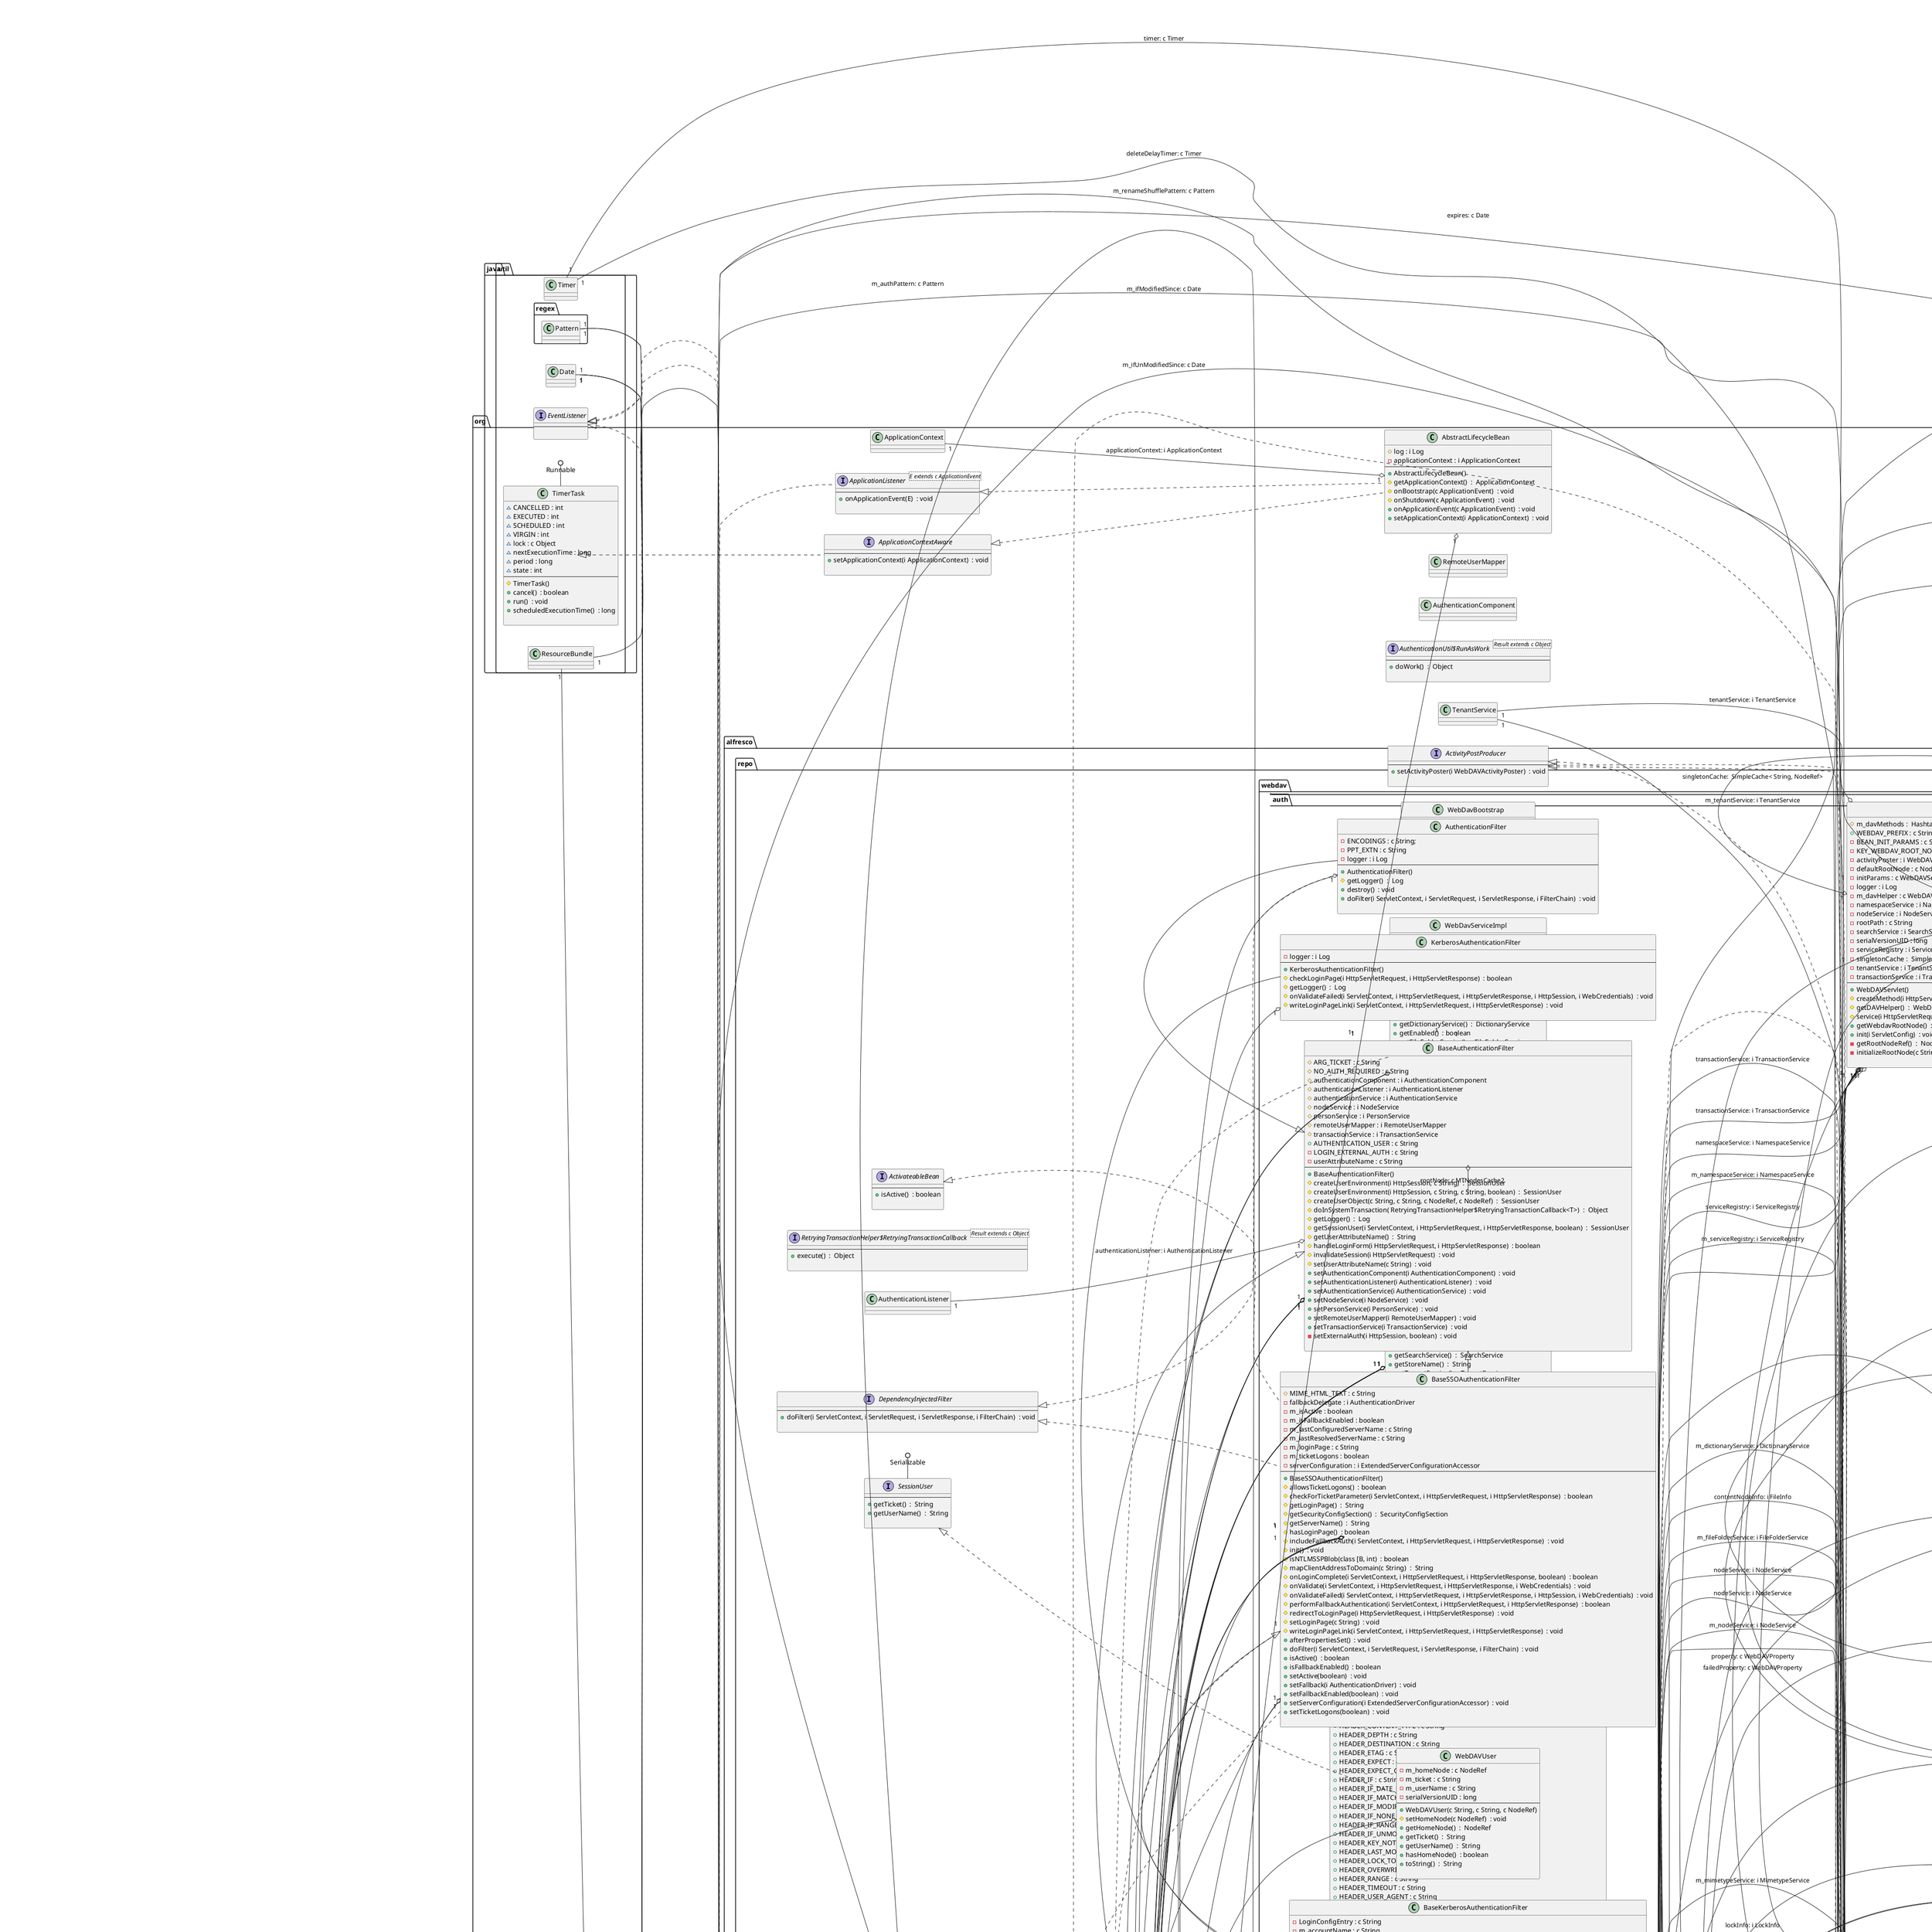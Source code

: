 @startuml

' Generated using https://github.com/juanmf/Java2PlantUML

left to right direction
' Participants 

interface org.alfresco.repo.webdav.LockInfo {
--
+  addSharedLockToken(c String)  : void
+  getDepth()  :  String
+  getExclusiveLockToken()  :  String
+  getExpires()  :  Date
+  getOwner()  :  String
+  getRemainingTimeoutSeconds()  : long
+  getScope()  :  String
+  getSharedLockTokens()  :  Set
+  isExclusive()  : boolean
+  isExpired()  : boolean
+  isLocked()  : boolean
+  isShared()  : boolean
+  setDepth(c String)  : void
+  setExclusiveLockToken(c String)  : void
+  setExpires(c Date)  : void
+  setOwner(c String)  : void
+  setScope(c String)  : void
+  setSharedLockTokens( Set< String>)  : void
+  setTimeoutMinutes(int)  : void
+  setTimeoutSeconds(int)  : void
+  toJSON()  :  String

}
class org.alfresco.repo.webdav.auth.HTTPRequestAuthenticationFilter {
-  httpServletRequestAuthHeaderName : c String
-  logger : i Log
-  m_authComponent : i AuthenticationComponent
-  m_authPattern : c Pattern
-  m_authPatternString : c String
-  m_context : i ServletContext
--
+   HTTPRequestAuthenticationFilter() 
#  getLogger()  :  Log
+  destroy()  : void
+  doFilter(i ServletRequest, i ServletResponse, i FilterChain)  : void
+  init(i FilterConfig)  : void
-  reject(i HttpServletRequest, i HttpServletResponse)  : void

}
class org.alfresco.repo.webdav.MkcolMethod {
-  activityPoster : i WebDAVActivityPoster
--
+   MkcolMethod() 
#  executeImpl()  : void
#  parseRequestBody()  : void
#  parseRequestHeaders()  : void
+  setActivityPoster(i WebDAVActivityPoster)  : void
-  postActivity(i FileInfo)  : void

}
class javax.servlet.http.HttpServletRequestWrapper {
--
+   HttpServletRequestWrapper(i HttpServletRequest) 
+  authenticate(i HttpServletResponse)  : boolean
+  getAuthType()  :  String
+  getContextPath()  :  String
+  getCookies()  :  Cookie;
+  getDateHeader(c String)  : long
+  getHeader(c String)  :  String
+  getHeaderNames()  :  Enumeration
+  getHeaders(c String)  :  Enumeration
+  getIntHeader(c String)  : int
+  getMethod()  :  String
+  getPart(c String)  :  Part
+  getParts()  :  Collection
+  getPathInfo()  :  String
+  getPathTranslated()  :  String
+  getQueryString()  :  String
+  getRemoteUser()  :  String
+  getRequestURI()  :  String
+  getRequestURL()  :  StringBuffer
+  getRequestedSessionId()  :  String
+  getServletPath()  :  String
+  getSession()  :  HttpSession
+  getSession(boolean)  :  HttpSession
+  getUserPrincipal()  :  Principal
+  isRequestedSessionIdFromCookie()  : boolean
+  isRequestedSessionIdFromURL()  : boolean
+  isRequestedSessionIdFromUrl()  : boolean
+  isRequestedSessionIdValid()  : boolean
+  isUserInRole(c String)  : boolean
+  login(c String, c String)  : void
+  logout()  : void
-  _getHttpServletRequest()  :  HttpServletRequest

}
class org.alfresco.repo.webdav.auth.WebDAVUser {
-  m_homeNode : c NodeRef
-  m_ticket : c String
-  m_userName : c String
-  serialVersionUID : long
--
+   WebDAVUser(c String, c String, c NodeRef) 
#  setHomeNode(c NodeRef)  : void
+  getHomeNode()  :  NodeRef
+  getTicket()  :  String
+  getUserName()  :  String
+  hasHomeNode()  : boolean
+  toString()  :  String

}
class org.alfresco.repo.webdav.PropFindMethod {
#  FIND_PROPS : int
#  GET_ALL_PROPS : int
#  GET_NAMED_PROPS : int
#  m_mode : int
#  m_namespaces :  HashMap< String, String>
#  m_properties :  ArrayList< WebDAVProperty>
--
+   PropFindMethod() 
#  createProperty(i Node)  :  WebDAVProperty
#  executeImpl()  : void
#  generateAllPropertiesResponse(c XMLWriter, i FileInfo, boolean)  : void
#  generateFindPropertiesResponse(c XMLWriter, i FileInfo, boolean)  : void
#  generateLockDiscoveryResponse(c XMLWriter, i FileInfo, boolean)  : void
#  generateResponseForNode(c XMLWriter, i FileInfo, c String)  : void
#  getXMLOutputFormat()  :  OutputFormat
#  isReadOnly()  : boolean
#  loadDeadProperties(c NodeRef)  :  Map
#  parseRequestBody()  : void
#  parseRequestHeaders()  : void
#  persistDeadProperties(c NodeRef,  Map< QName, String>)  : void
#  writeLockTypes(c XMLWriter)  : void
+  getMode()  : int
-  generateNamedPropertiesResponse(c XMLWriter, i FileInfo, boolean)  : void
-  getNamespaceName(c String)  :  String
-  writeLock(c XMLWriter, c String)  : void

}
interface org.alfresco.repo.webdav.auth.SharepointConstants {
+  USER_SESSION_ATTRIBUTE : c String
--

}
interface javax.servlet.http.HttpSessionListener {
--
+  sessionCreated(c HttpSessionEvent)  : void
+  sessionDestroyed(c HttpSessionEvent)  : void

}
class org.alfresco.repo.webdav.WebDAVServerException {
-  m_cause : c Throwable
-  m_httpStatusCode : int
-  serialVersionUID : long
--
+   WebDAVServerException(int) 
+   WebDAVServerException(int, c Throwable) 
+  getCause()  :  Throwable
+  getHttpStatusCode()  : int
+  toString()  :  String

}
class org.alfresco.repo.webdav.auth.KerberosAuthenticationFilter {
-  logger : i Log
--
+   KerberosAuthenticationFilter() 
#  checkLoginPage(i HttpServletRequest, i HttpServletResponse)  : boolean
#  getLogger()  :  Log
#  onValidateFailed(i ServletContext, i HttpServletRequest, i HttpServletResponse, i HttpSession, i WebCredentials)  : void
#  writeLoginPageLink(i ServletContext, i HttpServletRequest, i HttpServletResponse)  : void

}
class org.alfresco.repo.webdav.auth.AuthenticationFilter {
-  ENCODINGS : c String;
-  PPT_EXTN : c String
-  logger : i Log
--
+   AuthenticationFilter() 
#  getLogger()  :  Log
+  destroy()  : void
+  doFilter(i ServletContext, i ServletRequest, i ServletResponse, i FilterChain)  : void

}
class javax.servlet.ServletInputStream {
--
#   ServletInputStream() 
+  readLine(class [B, int, int)  : int

}
class org.alfresco.repo.webdav.DeleteMethod {
-  activityPoster : i WebDAVActivityPoster
-  deleteDelayTimer : c Timer
--
+   DeleteMethod() 
#  executeImpl()  : void
#  parseRequestBody()  : void
#  parseRequestHeaders()  : void
#  postActivity(i FileInfo, i FileInfo, c String)  : void
+  setActivityPoster(i WebDAVActivityPoster)  : void

}
interface org.springframework.context.ApplicationListener <E extends c ApplicationEvent> {
--
+  onApplicationEvent(E)  : void

}
interface javax.security.auth.callback.CallbackHandler {
--
+  handle(c Callback;)  : void

}
class org.alfresco.repo.webdav.auth.HTTPRequestAuthenticationFilterTestFilter {
-  httpServletRequestAuthHeaderName : c String
-  userName : c String
--
+   HTTPRequestAuthenticationFilterTestFilter() 
+  destroy()  : void
+  doFilter(i ServletRequest, i ServletResponse, i FilterChain)  : void
+  init(i FilterConfig)  : void
-  getProxy(i HttpServletRequest)  :  HttpServletRequest

}
class org.alfresco.repo.webdav.PostMethod {
--
+   PostMethod() 

}
interface org.springframework.beans.factory.Aware {
--

}
interface javax.servlet.ServletRequest {
--
+  getAsyncContext()  :  AsyncContext
+  getAttribute(c String)  :  Object
+  getAttributeNames()  :  Enumeration
+  getCharacterEncoding()  :  String
+  getContentLength()  : int
+  getContentType()  :  String
+  getDispatcherType()  :  DispatcherType
+  getInputStream()  :  ServletInputStream
+  getLocalAddr()  :  String
+  getLocalName()  :  String
+  getLocalPort()  : int
+  getLocale()  :  Locale
+  getLocales()  :  Enumeration
+  getParameter(c String)  :  String
+  getParameterMap()  :  Map
+  getParameterNames()  :  Enumeration
+  getParameterValues(c String)  :  String;
+  getProtocol()  :  String
+  getReader()  :  BufferedReader
+  getRealPath(c String)  :  String
+  getRemoteAddr()  :  String
+  getRemoteHost()  :  String
+  getRemotePort()  : int
+  getRequestDispatcher(c String)  :  RequestDispatcher
+  getScheme()  :  String
+  getServerName()  :  String
+  getServerPort()  : int
+  getServletContext()  :  ServletContext
+  isAsyncStarted()  : boolean
+  isAsyncSupported()  : boolean
+  isSecure()  : boolean
+  removeAttribute(c String)  : void
+  setAttribute(c String, c Object)  : void
+  setCharacterEncoding(c String)  : void
+  startAsync()  :  AsyncContext
+  startAsync(i ServletRequest, i ServletResponse)  :  AsyncContext

}
class org.springframework.extensions.surf.util.AbstractLifecycleBean {
#  log : i Log
-  applicationContext : i ApplicationContext
--
+   AbstractLifecycleBean() 
#  getApplicationContext()  :  ApplicationContext
#  onBootstrap(c ApplicationEvent)  : void
#  onShutdown(c ApplicationEvent)  : void
+  onApplicationEvent(c ApplicationEvent)  : void
+  setApplicationContext(i ApplicationContext)  : void

}
interface org.alfresco.service.cmr.webdav.WebDavService {
--
+  activitiesEnabled()  : boolean
+  getEnabled()  : boolean
+  getWebdavUrl(c NodeRef)  :  String

}
class org.alfresco.repo.webdav.ExceptionHandler {
-  e : c Throwable
-  logger : i Log
-  request : i HttpServletRequest
-  response : i HttpServletResponse
--
+   ExceptionHandler(c Throwable, i HttpServletRequest, i HttpServletResponse) 
+  handle()  : void

}
interface org.alfresco.repo.webdav.WebDAVLockService {
+  BEAN_NAME : c String
--
+  getLockInfo(c NodeRef)  :  LockInfo
+  isLockedAndReadOnly(c NodeRef)  : boolean
+  lock(c NodeRef, c String, int)  : void
+  lock(c NodeRef, i LockInfo)  : void
+  sessionDestroyed()  : void
+  setCurrentSession(i HttpSession)  : void
+  unlock(c NodeRef)  : void

}
interface javax.servlet.Filter {
--
+  destroy()  : void
+  doFilter(i ServletRequest, i ServletResponse, i FilterChain)  : void
+  init(i FilterConfig)  : void

}
class javax.servlet.ServletRequestWrapper {
-  request : i ServletRequest
--
+   ServletRequestWrapper(i ServletRequest) 
+  getAsyncContext()  :  AsyncContext
+  getAttribute(c String)  :  Object
+  getAttributeNames()  :  Enumeration
+  getCharacterEncoding()  :  String
+  getContentLength()  : int
+  getContentType()  :  String
+  getDispatcherType()  :  DispatcherType
+  getInputStream()  :  ServletInputStream
+  getLocalAddr()  :  String
+  getLocalName()  :  String
+  getLocalPort()  : int
+  getLocale()  :  Locale
+  getLocales()  :  Enumeration
+  getParameter(c String)  :  String
+  getParameterMap()  :  Map
+  getParameterNames()  :  Enumeration
+  getParameterValues(c String)  :  String;
+  getProtocol()  :  String
+  getReader()  :  BufferedReader
+  getRealPath(c String)  :  String
+  getRemoteAddr()  :  String
+  getRemoteHost()  :  String
+  getRemotePort()  : int
+  getRequest()  :  ServletRequest
+  getRequestDispatcher(c String)  :  RequestDispatcher
+  getScheme()  :  String
+  getServerName()  :  String
+  getServerPort()  : int
+  getServletContext()  :  ServletContext
+  isAsyncStarted()  : boolean
+  isAsyncSupported()  : boolean
+  isSecure()  : boolean
+  isWrapperFor(c Class)  : boolean
+  isWrapperFor(i ServletRequest)  : boolean
+  removeAttribute(c String)  : void
+  setAttribute(c String, c Object)  : void
+  setCharacterEncoding(c String)  : void
+  setRequest(i ServletRequest)  : void
+  startAsync()  :  AsyncContext
+  startAsync(i ServletRequest, i ServletResponse)  :  AsyncContext

}
interface org.alfresco.repo.management.subsystems.ActivateableBean {
--
+  isActive()  : boolean

}
class org.alfresco.repo.webdav.UnlockMethod {
-  m_strLockToken : c String
--
+   UnlockMethod() 
#  attemptUnlock()  : void
#  executeImpl()  : void
#  getLockToken()  :  String
#  parseRequestBody()  : void
#  parseRequestHeaders()  : void
-  removeNoContentAspect(c NodeRef)  : void

}
interface java.util.EventListener {
--

}
class org.alfresco.repo.webdav.HierarchicalMethod {
#  m_overwrite : boolean
#  m_strDestinationPath : c String
--
+   HierarchicalMethod() 
#  parseRequestBody()  : void
#  parseRequestHeaders()  : void
+  getDestinationPath()  :  String
+  hasOverWrite()  : boolean

}
class org.alfresco.repo.webdav.WebDAVServlet$WebDAVInitParameters {
-  enabled : boolean
-  rootPath : c String
-  storeName : c String
-  urlPathPrefix : c String
--
+   WebDAVServlet$WebDAVInitParameters() 
+  getEnabled()  : boolean
+  getRootPath()  :  String
+  getStoreName()  :  String
+  getUrlPathPrefix()  :  String
+  setEnabled(boolean)  : void
+  setRootPath(c String)  : void
+  setStoreName(c String)  : void
+  setUrlPathPrefix(c String)  : void

}
interface org.alfresco.repo.transaction.RetryingTransactionHelper$RetryingTransactionCallback <Result extends c Object> {
--
+  execute()  :  Object

}
class org.alfresco.repo.webdav.MTNodesCache2 {
-  defaultNode : c NodeRef
-  enabled : boolean
-  namespaceService : i NamespaceService
-  nodeService : i NodeService
-  nodesCache :  Map< String, NodeRef>
-  rootPath : c String
-  searchService : i SearchService
-  storeName : c String
-  tenantService : i TenantService
--
+   MTNodesCache2() 
+  getEnabled()  : boolean
+  getNamespaceService()  :  NamespaceService
+  getNodeForCurrentTenant()  :  NodeRef
+  getNodeService()  :  NodeService
+  getRootPath()  :  String
+  getSearchService()  :  SearchService
+  getStoreName()  :  String
+  getTenantService()  :  TenantService
+  init()  : void
+  onBootstrap()  : void
+  setEnabled(boolean)  : void
+  setNamespaceService(i NamespaceService)  : void
+  setNodeService(i NodeService)  : void
+  setRootPath(c String)  : void
+  setSearchService(i SearchService)  : void
+  setStoreName(c String)  : void
+  setTenantService(i TenantService)  : void

}
class org.alfresco.repo.webdav.WebDAVProperty {
-  m_strName : c String
-  m_strNamespaceName : c String
-  m_strNamespaceUri : c String
-  m_strValue : c String
--
+   WebDAVProperty(c String) 
+   WebDAVProperty(c String, c String, c String) 
+   WebDAVProperty(c String, c String, c String, c String) 
+  createQName()  :  QName
+  getName()  :  String
+  getNamespaceName()  :  String
+  getNamespaceUri()  :  String
+  getValue()  :  String
+  hasNamespaceName()  : boolean
+  isProtected()  : boolean
+  setValue(c String)  : void
+  toString()  :  String

}
interface org.springframework.context.ApplicationContextAware {
--
+  setApplicationContext(i ApplicationContext)  : void

}
class org.alfresco.repo.webdav.LockMethod {
#  createExclusive : boolean
#  lockInfo : i LockInfo
#  lockToken : c String
#  m_timeoutDuration : int
+  EMPTY_NS : c String
-  timer : c Timer
--
+   LockMethod() 
#  attemptLock()  : void
#  createLock(i FileInfo, c String)  : void
#  createNode(c NodeRef, c String, c QName)  :  FileInfo
#  executeImpl()  : void
#  generateNamespaceDeclarations( HashMap< String, String>)  :  String
#  generateResponse(i FileInfo, c String)  : void
#  getLockTimeout()  : int
#  hasLockToken()  : boolean
#  parseRequestBody()  : void
#  parseRequestHeaders()  : void
#  refreshLock(i FileInfo, c String)  : void

}
class org.alfresco.repo.webdav.auth.BaseKerberosAuthenticationFilter {
-  LoginConfigEntry : c String
-  m_accountName : c String
-  m_krbRealm : c String
-  m_loginContext : c LoginContext
-  m_loginEntryName : c String
-  m_password : c String
-  m_stripKerberosUsernameSuffix : boolean
--
+   BaseKerberosAuthenticationFilter() 
#  checkLoginPage(i HttpServletRequest, i HttpServletResponse)  : boolean
#  init()  : void
+  authenticateRequest(i ServletContext, i HttpServletRequest, i HttpServletResponse)  : boolean
+  handle(c Callback;)  : void
+  logonStartAgain(i ServletContext, i HttpServletRequest, i HttpServletResponse)  : void
+  restartLoginChallenge(i ServletContext, i HttpServletRequest, i HttpServletResponse)  : void
+  setJaasConfigEntryName(c String)  : void
+  setPassword(c String)  : void
+  setRealm(c String)  : void
+  setStripKerberosUsernameSuffix(boolean)  : void
-  doKerberosLogon(c NegTokenInit, i HttpServletRequest, i HttpServletResponse, i HttpSession)  :  NegTokenTarg
-  logonStartAgain(i ServletContext, i HttpServletRequest, i HttpServletResponse, boolean)  : void

}
class javax.servlet.http.HttpServlet {
-  HEADER_IFMODSINCE : c String
-  HEADER_LASTMOD : c String
-  LSTRING_FILE : c String
-  METHOD_DELETE : c String
-  METHOD_GET : c String
-  METHOD_HEAD : c String
-  METHOD_OPTIONS : c String
-  METHOD_POST : c String
-  METHOD_PUT : c String
-  METHOD_TRACE : c String
-  lStrings : c ResourceBundle
--
+   HttpServlet() 
#  doDelete(i HttpServletRequest, i HttpServletResponse)  : void
#  doGet(i HttpServletRequest, i HttpServletResponse)  : void
#  doHead(i HttpServletRequest, i HttpServletResponse)  : void
#  doOptions(i HttpServletRequest, i HttpServletResponse)  : void
#  doPost(i HttpServletRequest, i HttpServletResponse)  : void
#  doPut(i HttpServletRequest, i HttpServletResponse)  : void
#  doTrace(i HttpServletRequest, i HttpServletResponse)  : void
#  getLastModified(i HttpServletRequest)  : long
#  service(i HttpServletRequest, i HttpServletResponse)  : void
+  service(i ServletRequest, i ServletResponse)  : void
-  getAllDeclaredMethods( Class<?>)  :  Method;
-  maybeSetLastModified(i HttpServletResponse, long)  : void

}
class org.alfresco.repo.webdav.LockInfoImpl {
+  ADDINFO_WEBDAV_MARKER : c String
-  depth : c String
-  exclusiveLockToken : c String
-  expires : c Date
-  owner : c String
-  scope : c String
-  serialVersionUID : long
-  sharedLockTokens :  Set< String>
--
+   LockInfoImpl() 
+   LockInfoImpl(c String, c String, c String) 
#  dateNow()  :  Date
+  addSharedLockToken(c String)  : void
+  fromJSON(c String)  :  LockInfo
+  getDepth()  :  String
+  getExclusiveLockToken()  :  String
+  getExpires()  :  Date
+  getOwner()  :  String
+  getRemainingTimeoutSeconds()  : long
+  getScope()  :  String
+  getSharedLockTokens()  :  Set
+  isExclusive()  : boolean
+  isExpired()  : boolean
+  isLocked()  : boolean
+  isShared()  : boolean
+  setDepth(c String)  : void
+  setExclusiveLockToken(c String)  : void
+  setExpires(c Date)  : void
+  setOwner(c String)  : void
+  setScope(c String)  : void
+  setSharedLockTokens( Set< String>)  : void
+  setTimeoutMinutes(int)  : void
+  setTimeoutSeconds(int)  : void
+  toJSON()  :  String
+  toString()  :  String

}
interface javax.servlet.Servlet {
--
+  destroy()  : void
+  getServletConfig()  :  ServletConfig
+  getServletInfo()  :  String
+  init(i ServletConfig)  : void
+  service(i ServletRequest, i ServletResponse)  : void

}
class org.alfresco.repo.webdav.WebDavBootstrap {
-  rootNode : c MTNodesCache2
--
+   WebDavBootstrap() 
#  onBootstrap(c ApplicationEvent)  : void
#  onShutdown(c ApplicationEvent)  : void
+  getRootNode()  :  MTNodesCache2
+  init()  : void
+  setRootNode(c MTNodesCache2)  : void

}
class org.alfresco.repo.webdav.WebDAVLockServiceImpl {
-  LOCKED_RESOURCES : c String
-  checkOutCheckInService : i CheckOutCheckInService
-  currentSession :  ThreadLocal< HttpSession>
-  lockService : i LockService
-  logger : i Log
-  nodeService : i NodeService
-  transactionService : i TransactionService
--
+   WebDAVLockServiceImpl() 
+  getLockInfo(c NodeRef)  :  LockInfo
+  isLockedAndReadOnly(c NodeRef)  : boolean
+  lock(c NodeRef, c String, int)  : void
+  lock(c NodeRef, i LockInfo)  : void
+  sessionDestroyed()  : void
+  setCheckOutCheckInService(i CheckOutCheckInService)  : void
+  setCurrentSession(i HttpSession)  : void
+  setLockService(i LockService)  : void
+  setNodeService(i NodeService)  : void
+  setTransactionService(i TransactionService)  : void
+  unlock(c NodeRef)  : void
-  createLock(c NodeRef, c String, boolean, int)  :  LockInfo
-  removeObjectFromSessionList(i HttpSession, c String, c Object)  : boolean
-  storeObjectInSessionList(i HttpSession, c String, c Object)  : void

}
interface javax.servlet.ServletContextListener {
--
+  contextDestroyed(c ServletContextEvent)  : void
+  contextInitialized(c ServletContextEvent)  : void

}
class org.alfresco.repo.webdav.PropPatchMethod$PropertyAction {
+  REMOVE : int
+  SET : int
-  action : int
-  property : c WebDAVProperty
-  statusCode : int
-  statusCodeDescription : c String
--
+   PropPatchMethod$PropertyAction(c PropPatchMethod, int, c WebDAVProperty) 
+  getAction()  : int
+  getProperty()  :  WebDAVProperty
+  getStatusCode()  : int
+  getStatusCodeDescription()  :  String
+  setResult(int, c String)  : void
+  toString()  :  String

}
class org.alfresco.repo.webdav.auth.HTTPRequestAuthenticationFilterTestFilter$Handler {
~  httpReq : i HttpServletRequest
--
~   HTTPRequestAuthenticationFilterTestFilter$Handler(c HTTPRequestAuthenticationFilterTestFilter, i HttpServletRequest) 
+  invoke(c Object, c Method, c Object;)  :  Object

}
class org.alfresco.repo.webdav.WebDAVMethod$Condition {
-  eTagsMatch :  LinkedList< String>
-  eTagsNotMatch :  LinkedList< String>
-  lockTokensMatch :  LinkedList< String>
-  lockTokensNotMatch :  LinkedList< String>
--
+   WebDAVMethod$Condition(c WebDAVMethod) 
+  addETag(c String, boolean)  : void
+  addLockTocken(c String, boolean)  : void
+  getETagsMatch()  :  LinkedList
+  getETagsNotMatch()  :  LinkedList
+  getLockTokensMatch()  :  LinkedList
+  getLockTokensNotMatch()  :  LinkedList

}
interface org.alfresco.repo.webdav.WebDAVActivityPoster {
--
+  postFileFolderAdded(c String, c String, c String, i FileInfo)  : void
+  postFileFolderDeleted(c String, c String, c String, i FileInfo, i FileInfo)  : void
+  postFileFolderUpdated(c String, c String, i FileInfo)  : void

}
interface javax.servlet.ServletConfig {
--
+  getInitParameter(c String)  :  String
+  getInitParameterNames()  :  Enumeration
+  getServletContext()  :  ServletContext
+  getServletName()  :  String

}
interface org.alfresco.sync.repo.events.EventPreparator {
--
+  prepareEvent(c String, c String, c String)  :  Event

}
class org.alfresco.repo.webdav.CopyMethod {
--
+   CopyMethod() 
#  isMove()  : boolean

}
class org.alfresco.repo.webdav.auth.BaseSSOAuthenticationFilter {
#  MIME_HTML_TEXT : c String
-  fallbackDelegate : i AuthenticationDriver
-  m_isActive : boolean
-  m_isFallbackEnabled : boolean
-  m_lastConfiguredServerName : c String
-  m_lastResolvedServerName : c String
-  m_loginPage : c String
-  m_ticketLogons : boolean
-  serverConfiguration : i ExtendedServerConfigurationAccessor
--
+   BaseSSOAuthenticationFilter() 
#  allowsTicketLogons()  : boolean
#  checkForTicketParameter(i ServletContext, i HttpServletRequest, i HttpServletResponse)  : boolean
#  getLoginPage()  :  String
#  getSecurityConfigSection()  :  SecurityConfigSection
#  getServerName()  :  String
#  hasLoginPage()  : boolean
#  includeFallbackAuth(i ServletContext, i HttpServletRequest, i HttpServletResponse)  : void
#  init()  : void
#  isNTLMSSPBlob(class [B, int)  : boolean
#  mapClientAddressToDomain(c String)  :  String
#  onLoginComplete(i ServletContext, i HttpServletRequest, i HttpServletResponse, boolean)  : boolean
#  onValidate(i ServletContext, i HttpServletRequest, i HttpServletResponse, i WebCredentials)  : void
#  onValidateFailed(i ServletContext, i HttpServletRequest, i HttpServletResponse, i HttpSession, i WebCredentials)  : void
#  performFallbackAuthentication(i ServletContext, i HttpServletRequest, i HttpServletResponse)  : boolean
#  redirectToLoginPage(i HttpServletRequest, i HttpServletResponse)  : void
#  setLoginPage(c String)  : void
#  writeLoginPageLink(i ServletContext, i HttpServletRequest, i HttpServletResponse)  : void
+  afterPropertiesSet()  : void
+  doFilter(i ServletContext, i ServletRequest, i ServletResponse, i FilterChain)  : void
+  isActive()  : boolean
+  isFallbackEnabled()  : boolean
+  setActive(boolean)  : void
+  setFallback(i AuthenticationDriver)  : void
+  setFallbackEnabled(boolean)  : void
+  setServerConfiguration(i ExtendedServerConfigurationAccessor)  : void
+  setTicketLogons(boolean)  : void

}
interface org.alfresco.repo.security.authentication.AuthenticationUtil$RunAsWork <Result extends c Object> {
--
+  doWork()  :  Object

}
class org.alfresco.repo.webdav.auth.SSOFallbackBasicAuthenticationDriver {
-  authenticationService : i AuthenticationService
-  logger : i Log
-  nodeService : i NodeService
-  personService : i PersonService
-  transactionService : i TransactionService
-  userAttributeName : c String
--
+   SSOFallbackBasicAuthenticationDriver() 
+  authenticateRequest(i ServletContext, i HttpServletRequest, i HttpServletResponse)  : boolean
+  restartLoginChallenge(i ServletContext, i HttpServletRequest, i HttpServletResponse)  : void
+  setAuthenticationService(i AuthenticationService)  : void
+  setNodeService(i NodeService)  : void
+  setPersonService(i PersonService)  : void
+  setTransactionService(i TransactionService)  : void
+  setUserAttributeName(c String)  : void

}
class org.alfresco.repo.webdav.WebDAVHelper {
#  logger : i Log
+  BEAN_NAME : c String
+  EMPTY_SITE_ID : c String
+  PathSeperator : c String
+  PathSeperatorChar : char
-  HTTPS_SCHEME : c String
-  HTTP_SCHEME : c String
-  eventPublisher : i EventPublisher
-  m_actionService : i ActionService
-  m_authService : i AuthenticationService
-  m_dictionaryService : i DictionaryService
-  m_fileFolderService : i FileFolderService
-  m_hiddenAspect : c HiddenAspect
-  m_lockService : i WebDAVLockService
-  m_mimetypeService : i MimetypeService
-  m_namespaceService : i NamespaceService
-  m_nodeService : i NodeService
-  m_nullAttribs : c AttributesImpl
-  m_permissionService : i PermissionService
-  m_policyBehaviourFilter : i BehaviourFilter
-  m_renameShufflePattern : c Pattern
-  m_searchService : i SearchService
-  m_serviceRegistry : i ServiceRegistry
-  m_tenantService : i TenantService
-  m_urlPathPrefix : c String
-  poster : i ActivityPoster
-  sizeLimit : long
--
+   WebDAVHelper() 
#  makeETagString(i FileInfo, c StringBuilder)  : void
#  publishReadEvent(i FileInfo, c String, c Long, c String, c String)  : void
+  checkDestinationURL(i HttpServletRequest, c String)  : void
+  createFile(i FileInfo, c String)  :  FileInfo
+  decodeURL(c String)  :  String
+  determineSiteId(c NodeRef, c String)  :  String
+  determineSiteId(c WebDAVMethod)  :  String
+  determineTenantDomain()  :  String
+  determineTenantDomain(c WebDAVMethod)  :  String
+  encodeHTML(c String)  :  String
+  encodeURL(c String)  :  String
+  encodeURL(c String, c String)  :  String
+  encodeUrlReservedSymbols(c String)  :  String
+  getActionService()  :  ActionService
+  getAuthenticationService()  :  AuthenticationService
+  getChildren(i FileInfo)  :  List
+  getCopyService()  :  CopyService
+  getDestinationPath(c String, c String, c String)  :  String
+  getDictionaryService()  :  DictionaryService
+  getFileFolderService()  :  FileFolderService
+  getHiddenAspect()  :  HiddenAspect
+  getLockService()  :  WebDAVLockService
+  getMimetypeService()  :  MimetypeService
+  getNamespaceService()  :  NamespaceService
+  getNodeForPath(c NodeRef, c String)  :  FileInfo
+  getNodeService()  :  NodeService
+  getNullAttributes()  :  AttributesImpl
+  getParentNodeForPath(c NodeRef, c String)  :  FileInfo
+  getPathFromNode(c NodeRef, c NodeRef)  :  String
+  getPermissionService()  :  PermissionService
+  getPolicyBehaviourFilter()  :  BehaviourFilter
+  getRepositoryPath(i HttpServletRequest)  :  String
+  getSearchService()  :  SearchService
+  getServiceRegistry()  :  ServiceRegistry
+  getSizeLimit()  : long
+  getTenantService()  :  TenantService
+  getURLForPath(i HttpServletRequest, c String, boolean)  :  String
+  getURLForPath(i HttpServletRequest, c String, boolean, c String)  :  String
+  getUrlPathPrefix(i HttpServletRequest)  :  String
+  isLockedAndReadOnly(c NodeRef)  : boolean
+  isRenameShuffle(c String)  : boolean
+  isRootPath(c String, c String)  : boolean
+  makeETag(i FileInfo)  :  String
+  makeQuotedETag(i FileInfo)  :  String
+  setActionService(i ActionService)  : void
+  setAuthenticationService(i AuthenticationService)  : void
+  setDictionaryService(i DictionaryService)  : void
+  setEventPublisher(i EventPublisher)  : void
+  setFileFolderService(i FileFolderService)  : void
+  setHiddenAspect(c HiddenAspect)  : void
+  setLockService(i WebDAVLockService)  : void
+  setMimetypeService(i MimetypeService)  : void
+  setNamespaceService(i NamespaceService)  : void
+  setNodeService(i NodeService)  : void
+  setPermissionService(i PermissionService)  : void
+  setPolicyBehaviourFilter(i BehaviourFilter)  : void
+  setPoster(i ActivityPoster)  : void
+  setRenameShufflePattern(c Pattern)  : void
+  setSearchService(i SearchService)  : void
+  setServiceRegistry(i ServiceRegistry)  : void
+  setSizeLimitString(c String)  : void
+  setTenantService(i TenantService)  : void
+  setUrlPathPrefix(c String)  : void
+  splitAllPaths(c String)  :  List
+  splitPath(c String)  :  String;

}
class org.alfresco.repo.webdav.PutMethod {
-  activityPoster : i WebDAVActivityPoster
-  contentNodeInfo : i FileInfo
-  created : boolean
-  fileSize : long
-  m_expectHeaderPresent : boolean
-  m_strContentType : c String
-  noContent : boolean
--
+   PutMethod() 
#  executeImpl()  : void
#  isCreated()  : boolean
#  parseRequestBody()  : void
#  parseRequestHeaders()  : void
#  postActivity()  : void
+  getContentNodeInfo()  :  FileInfo
+  getContentType()  :  String
+  getFileSize()  : long
+  setActivityPoster(i WebDAVActivityPoster)  : void

}
class org.alfresco.repo.webdav.WebDavServiceImpl {
+  WEBDAV_PREFIX : c String
-  activitiesEnabled : boolean
-  dictionaryService : i DictionaryService
-  enabled : boolean
-  fileFolderService : i FileFolderService
-  nodeService : i NodeService
-  rootNode : c MTNodesCache2
--
+   WebDavServiceImpl() 
+  activitiesEnabled()  : boolean
+  getDictionaryService()  :  DictionaryService
+  getEnabled()  : boolean
+  getFileFolderService()  :  FileFolderService
+  getNodeService()  :  NodeService
+  getRootNode()  :  MTNodesCache2
+  getWebdavUrl(c NodeRef)  :  String
+  init()  : void
+  setActivitiesEnabled(boolean)  : void
+  setDictionaryService(i DictionaryService)  : void
+  setEnabled(boolean)  : void
+  setFileFolderService(i FileFolderService)  : void
+  setNodeService(i NodeService)  : void
+  setRootNode(c MTNodesCache2)  : void
-  getIsContainer(c QName)  : boolean
-  getIsDocument(c QName)  : boolean

}
interface javax.servlet.http.HttpServletRequest {
+  BASIC_AUTH : c String
+  CLIENT_CERT_AUTH : c String
+  DIGEST_AUTH : c String
+  FORM_AUTH : c String
--
+  authenticate(i HttpServletResponse)  : boolean
+  getAuthType()  :  String
+  getContextPath()  :  String
+  getCookies()  :  Cookie;
+  getDateHeader(c String)  : long
+  getHeader(c String)  :  String
+  getHeaderNames()  :  Enumeration
+  getHeaders(c String)  :  Enumeration
+  getIntHeader(c String)  : int
+  getMethod()  :  String
+  getPart(c String)  :  Part
+  getParts()  :  Collection
+  getPathInfo()  :  String
+  getPathTranslated()  :  String
+  getQueryString()  :  String
+  getRemoteUser()  :  String
+  getRequestURI()  :  String
+  getRequestURL()  :  StringBuffer
+  getRequestedSessionId()  :  String
+  getServletPath()  :  String
+  getSession()  :  HttpSession
+  getSession(boolean)  :  HttpSession
+  getUserPrincipal()  :  Principal
+  isRequestedSessionIdFromCookie()  : boolean
+  isRequestedSessionIdFromURL()  : boolean
+  isRequestedSessionIdFromUrl()  : boolean
+  isRequestedSessionIdValid()  : boolean
+  isUserInRole(c String)  : boolean
+  login(c String, c String)  : void
+  logout()  : void

}
class org.alfresco.repo.webdav.ActivityPosterImpl {
#  logger : i Log
-  appTool : c String
-  poster : i ActivityPoster
--
+   ActivityPosterImpl() 
+   ActivityPosterImpl(c String, i ActivityPoster) 
+  postFileFolderAdded(c String, c String, c String, i FileInfo)  : void
+  postFileFolderDeleted(c String, c String, c String, i FileInfo, i FileInfo)  : void
+  postFileFolderUpdated(c String, c String, i FileInfo)  : void
+  setAppTool(c String)  : void
+  setPoster(i ActivityPoster)  : void
-  postFileFolderActivity(c String, c String, c String, c String, c NodeRef, i FileInfo)  : void

}
interface org.alfresco.repo.webdav.ActivityPostProducer {
--
+  setActivityPoster(i WebDAVActivityPoster)  : void

}
class javax.servlet.GenericServlet {
-  LSTRING_FILE : c String
-  config : i ServletConfig
-  lStrings : c ResourceBundle
--
+   GenericServlet() 
+  destroy()  : void
+  getInitParameter(c String)  :  String
+  getInitParameterNames()  :  Enumeration
+  getServletConfig()  :  ServletConfig
+  getServletContext()  :  ServletContext
+  getServletInfo()  :  String
+  getServletName()  :  String
+  init()  : void
+  init(i ServletConfig)  : void
+  log(c String)  : void
+  log(c String, c Throwable)  : void
+  service(i ServletRequest, i ServletResponse)  : void

}
class org.alfresco.repo.webdav.PropPatchMethod {
#  m_propertyActions :  ArrayList< PropPatchMethod$PropertyAction>
-  basePath : c String
-  failedProperty : c WebDAVProperty
-  strHRef : c String
--
+   PropPatchMethod() 
#  createProperty(i Node)  :  WebDAVProperty
#  executeImpl()  : void
#  generateError(c XMLWriter)  : void
#  generatePropertyResponse(c XMLWriter, c WebDAVProperty, int, c String)  : void
#  generateResponseImpl()  : void
#  isReadOnly()  : boolean
#  parseRequestBody()  : void
#  parseRequestHeaders()  : void
#  patchProperties(i FileInfo, c String)  : void

}
class org.alfresco.repo.webdav.WebDAVMethod {
#  logger : i Log
#  m_childToParent :  Map< NodeRef, NodeRef>
#  m_conditions :  LinkedList< WebDAVMethod$Condition>
#  m_davHelper : c WebDAVHelper
#  m_depth : int
#  m_parentLockInfo :  Map< NodeRef, LockInfo>
#  m_request : i HttpServletRequest
#  m_resourceTag : c String
#  m_response : i HttpServletResponse
#  m_rootNodeRef : c NodeRef
#  m_strPath : c String
#  m_userAgent : c String
-  VERSION_NUM_PATTERN : c String
-  XMLPrettyPrint : boolean
-  accessDeniedStatusCodes :  Map< String, Integer>
-  m_inputStream : c ServletInputStream
-  m_reader : c BufferedReader
-  m_requestBody : c File
-  m_xmlWriter : c CharArrayWriter
-  siteId : c String
-  tenantDomain : c String
--
+   WebDAVMethod() 
#  checkNode(i FileInfo)  :  LockInfo
#  checkNode(i FileInfo, boolean, boolean)  :  LockInfo
#  createXMLWriter()  :  XMLWriter
#  executeImpl()  : void
#  flushXML(c XMLWriter)  : void
#  generateLockDiscoveryXML(c XMLWriter, i FileInfo, boolean, c String, c String, c String, c String, c Date)  : void
#  generateLockDiscoveryXML(c XMLWriter, i FileInfo, i LockInfo)  : void
#  generateNamespaceDeclarations( HashMap< String, String>)  :  String
#  generateResponseImpl()  : void
#  getActionService()  :  ActionService
#  getAuthenticationService()  :  AuthenticationService
#  getContentService()  :  ContentService
#  getContextPath()  :  String
#  getDAVHelper()  :  WebDAVHelper
#  getDAVLockService()  :  WebDAVLockService
#  getFileFolderService()  :  FileFolderService
#  getMimetypeService()  :  MimetypeService
#  getNamespaceService()  :  NamespaceService
#  getNodeForPath(c NodeRef, c String)  :  FileInfo
#  getNodeLockInfo(i FileInfo)  :  LockInfo
#  getNodeService()  :  NodeService
#  getPermissionService()  :  PermissionService
#  getRequestBodyAsDocument()  :  Document
#  getRootNodeRef()  :  NodeRef
#  getSearchService()  :  SearchService
#  getServiceRegistry()  :  ServiceRegistry
#  getServletPath()  :  String
#  getSiteId()  :  String
#  getStatusForAccessDeniedException()  : int
#  getTenantDomain()  :  String
#  getTransactionService()  :  TransactionService
#  getURLForPath(i HttpServletRequest, c String, boolean)  :  String
#  getWorkingCopy(c NodeRef)  :  FileInfo
#  getXMLOutputFormat()  :  OutputFormat
#  isReadOnly()  : boolean
#  parseDepthHeader()  : void
#  parseIfHeader()  : void
#  parseRequestBody()  : void
#  parseRequestHeaders()  : void
#  shouldFlushXMLWriter()  : boolean
+  execute()  : void
+  getDepth()  : int
+  getPath()  :  String
+  setDetails(i HttpServletRequest, i HttpServletResponse, c WebDAVHelper, c NodeRef)  : void
+  toString()  :  String
-  checkConditions(c String, c String)  : void
-  checkLockToken(i LockInfo, boolean, boolean)  : void
-  cleanUp()  : void
-  getNodeLockInfoDirect(i FileInfo)  :  LockInfo
-  getNodeLockInfoImpl(i FileInfo)  :  LockInfo
-  getNodeLockInfoIndirect(c NodeRef)  :  LockInfo
-  getRequestBodyAsFile(i HttpServletRequest)  :  File

}
class org.alfresco.repo.webdav.WebDAVSessionListener {
-  logger : i Log
-  webDAVLockService : i WebDAVLockService
--
+   WebDAVSessionListener() 
+  contextDestroyed(c ServletContextEvent)  : void
+  contextInitialized(c ServletContextEvent)  : void
+  sessionCreated(c HttpSessionEvent)  : void
+  sessionDestroyed(c HttpSessionEvent)  : void
+  setWebDAVLockService(i WebDAVLockService)  : void

}
class java.util.TimerTask {
~  CANCELLED : int
~  EXECUTED : int
~  SCHEDULED : int
~  VIRGIN : int
~  lock : c Object
~  nextExecutionTime : long
~  period : long
~  state : int
--
#   TimerTask() 
+  cancel()  : boolean
+  run()  : void
+  scheduledExecutionTime()  : long

}
interface org.springframework.beans.factory.InitializingBean {
--
+  afterPropertiesSet()  : void

}
interface org.alfresco.repo.webdav.auth.AuthenticationDriver {
+  AUTHENTICATION_USER : c String
--
+  authenticateRequest(i ServletContext, i HttpServletRequest, i HttpServletResponse)  : boolean
+  restartLoginChallenge(i ServletContext, i HttpServletRequest, i HttpServletResponse)  : void

}
interface org.alfresco.repo.SessionUser {
--
+  getTicket()  :  String
+  getUserName()  :  String

}
class org.alfresco.repo.webdav.GetMethod {
#  m_returnContent : boolean
-  MAX_RECURSE_ERROR_STACK : int
-  RANGE_HEADER_UNIT_SPECIFIER : c String
-  byteRanges : c String
-  ifMatchTags :  ArrayList< String>
-  ifNoneMatchTags :  ArrayList< String>
-  m_ifModifiedSince : c Date
-  m_ifUnModifiedSince : c Date
--
+   GetMethod() 
#  attemptReadContent(i FileInfo, i ContentReader)  : void
#  executeImpl()  : void
#  isReadOnly()  : boolean
#  parseRequestBody()  : void
#  parseRequestHeaders()  : void
#  readContent(i FileInfo, i ContentReader)  : void
-  checkPreConditions(i FileInfo)  : void
-  formatSize(c String)  :  String
-  generateDirectoryListing(i FileInfo)  : void
-  parentFolder(c String)  :  String
-  parseETags(c String)  :  ArrayList

}
class org.alfresco.repo.webdav.OptionsMethod {
-  ALLOW_HEADER : c String
-  COLLECTION_METHODS : c String
-  DAV_HEADER : c String
-  DAV_HEADER_CONTENT : c String
-  FILE_METHODS : c String
-  MS_HEADER : c String
--
+   OptionsMethod() 
#  executeImpl()  : void
#  isReadOnly()  : boolean
#  parseRequestBody()  : void
#  parseRequestHeaders()  : void

}
class org.alfresco.repo.webdav.auth.BaseAuthenticationFilter {
#  ARG_TICKET : c String
#  NO_AUTH_REQUIRED : c String
#  authenticationComponent : i AuthenticationComponent
#  authenticationListener : i AuthenticationListener
#  authenticationService : i AuthenticationService
#  nodeService : i NodeService
#  personService : i PersonService
#  remoteUserMapper : i RemoteUserMapper
#  transactionService : i TransactionService
+  AUTHENTICATION_USER : c String
-  LOGIN_EXTERNAL_AUTH : c String
-  userAttributeName : c String
--
+   BaseAuthenticationFilter() 
#  createUserEnvironment(i HttpSession, c String)  :  SessionUser
#  createUserEnvironment(i HttpSession, c String, c String, boolean)  :  SessionUser
#  createUserObject(c String, c String, c NodeRef, c NodeRef)  :  SessionUser
#  doInSystemTransaction( RetryingTransactionHelper$RetryingTransactionCallback<T>)  :  Object
#  getLogger()  :  Log
#  getSessionUser(i ServletContext, i HttpServletRequest, i HttpServletResponse, boolean)  :  SessionUser
#  getUserAttributeName()  :  String
#  handleLoginForm(i HttpServletRequest, i HttpServletResponse)  : boolean
#  invalidateSession(i HttpServletRequest)  : void
#  setUserAttributeName(c String)  : void
+  setAuthenticationComponent(i AuthenticationComponent)  : void
+  setAuthenticationListener(i AuthenticationListener)  : void
+  setAuthenticationService(i AuthenticationService)  : void
+  setNodeService(i NodeService)  : void
+  setPersonService(i PersonService)  : void
+  setRemoteUserMapper(i RemoteUserMapper)  : void
+  setTransactionService(i TransactionService)  : void
-  setExternalAuth(i HttpSession, boolean)  : void

}
class org.alfresco.repo.webdav.MoveMethod {
--
+   MoveMethod() 
#  executeImpl()  : void
#  isMove()  : boolean
#  moveOrCopy(c NodeRef, c NodeRef, c NodeRef, c String)  : void
#  parseRequestHeaders()  : void
-  copyContentOnly(i FileInfo, i FileInfo, i FileFolderService)  : void
-  unlock(c NodeRef, i LockInfo)  : void

}
class org.alfresco.repo.webdav.WebDAVServlet {
#  m_davMethods :  Hashtable< String, Class<? extends WebDAVMethod>>
+  WEBDAV_PREFIX : c String
-  BEAN_INIT_PARAMS : c String
-  KEY_WEBDAV_ROOT_NODEREF : c String
-  activityPoster : i WebDAVActivityPoster
-  defaultRootNode : c NodeRef
-  initParams : c WebDAVServlet$WebDAVInitParameters
-  logger : i Log
-  m_davHelper : c WebDAVHelper
-  namespaceService : i NamespaceService
-  nodeService : i NodeService
-  rootPath : c String
-  searchService : i SearchService
-  serialVersionUID : long
-  serviceRegistry : i ServiceRegistry
-  singletonCache :  SimpleCache< String, NodeRef>
-  tenantService : i TenantService
-  transactionService : i TransactionService
--
+   WebDAVServlet() 
#  createMethod(i HttpServletRequest, i HttpServletResponse)  :  WebDAVMethod
#  getDAVHelper()  :  WebDAVHelper
#  service(i HttpServletRequest, i HttpServletResponse)  : void
+  getWebdavRootNode()  :  NodeRef
+  init(i ServletConfig)  : void
-  getRootNodeRef()  :  NodeRef
-  initializeRootNode(c String, c String, i WebApplicationContext, i NodeService, i SearchService, i NamespaceService, i TenantService, i TransactionService)  : void

}
interface org.alfresco.repo.web.filter.beans.DependencyInjectedFilter {
--
+  doFilter(i ServletContext, i ServletRequest, i ServletResponse, i FilterChain)  : void

}
class org.alfresco.repo.webdav.WebDAV {
+  AGENT_INTERNET_EXPLORER : c String
+  AGENT_MICROSOFT_DATA_ACCESS_INTERNET_PUBLISHING_PROVIDER_DAV : c String
+  ASTERISK : c String
+  DAV_NS : c String
+  DAV_NS_PREFIX : c String
+  DEFAULT_NAMESPACE_URI : c String
+  DEPTH_0 : int
+  DEPTH_1 : int
+  DEPTH_INFINITY : int
+  F : c String
+  FAKE_TOKEN : c String
+  HEADER_CONTENT_LENGTH : c String
+  HEADER_CONTENT_TYPE : c String
+  HEADER_DEPTH : c String
+  HEADER_DESTINATION : c String
+  HEADER_ETAG : c String
+  HEADER_EXPECT : c String
+  HEADER_EXPECT_CONTENT : c String
+  HEADER_IF : c String
+  HEADER_IF_DATE_FORMAT : c String
+  HEADER_IF_MATCH : c String
+  HEADER_IF_MODIFIED_SINCE : c String
+  HEADER_IF_NONE_MATCH : c String
+  HEADER_IF_RANGE : c String
+  HEADER_IF_UNMODIFIED_SINCE : c String
+  HEADER_KEY_NOT : c String
+  HEADER_LAST_MODIFIED : c String
+  HEADER_LOCK_TOKEN : c String
+  HEADER_OVERWRITE : c String
+  HEADER_RANGE : c String
+  HEADER_TIMEOUT : c String
+  HEADER_USER_AGENT : c String
+  HEADER_VALUE_SEPARATOR : c String
+  HTTP1_1 : c String
+  INFINITE : c String
+  INFINITY : c String
+  LOCK_TOKEN_SEPERATOR : c String
+  METHOD_COPY : c String
+  METHOD_DELETE : c String
+  METHOD_GET : c String
+  METHOD_HEAD : c String
+  METHOD_LOCK : c String
+  METHOD_MKCOL : c String
+  METHOD_MOVE : c String
+  METHOD_OPTIONS : c String
+  METHOD_POST : c String
+  METHOD_PROPFIND : c String
+  METHOD_PROPPATCH : c String
+  METHOD_PUT : c String
+  METHOD_UNLOCK : c String
+  NAMESPACE_SEPARATOR : c String
+  ONE : c String
+  OPAQUE_LOCK_TOKEN : c String
+  PathSeperator : c String
+  PathSeperatorChar : char
+  RootPath : c String
+  SC_FORBIDDEN_DESC : c String
+  SC_NOT_FOUND_DESC : c String
+  SC_OK_DESC : c String
+  SECOND : c String
+  TIMEOUT_24_HOURS : int
+  TIMEOUT_INFINITY : short
+  WEBDAV_SC_FAILED_DEPENDENCY : int
+  WEBDAV_SC_FAILED_DEPENDENCY_DESC : c String
+  WEBDAV_SC_LOCKED : int
+  WEBDAV_SC_MULTI_STATUS : int
+  XML_ACTIVE_LOCK : c String
+  XML_ALF_AUTHTICKET : c String
+  XML_ALLPROP : c String
+  XML_COLLECTION : c String
+  XML_CONTENT_TYPE : c String
+  XML_CREATION_DATE : c String
+  XML_DEPTH : c String
+  XML_DISPLAYNAME : c String
+  XML_ERROR : c String
+  XML_EXCLUSIVE : c String
+  XML_GET_CONTENT_LANGUAGE : c String
+  XML_GET_CONTENT_LENGTH : c String
+  XML_GET_CONTENT_TYPE : c String
+  XML_GET_ETAG : c String
+  XML_GET_LAST_MODIFIED : c String
+  XML_HREF : c String
+  XML_LOCK_DISCOVERY : c String
+  XML_LOCK_ENTRY : c String
+  XML_LOCK_SCOPE : c String
+  XML_LOCK_TOKEN : c String
+  XML_LOCK_TYPE : c String
+  XML_MULTI_STATUS : c String
+  XML_NS : c String
+  XML_NS_ACTIVE_LOCK : c String
+  XML_NS_ALF_AUTHTICKET : c String
+  XML_NS_ALLPROP : c String
+  XML_NS_CANNOT_MODIFY_PROTECTED_PROPERTY : c String
+  XML_NS_COLLECTION : c String
+  XML_NS_CREATION_DATE : c String
+  XML_NS_DEPTH : c String
+  XML_NS_DISPLAYNAME : c String
+  XML_NS_ERROR : c String
+  XML_NS_EXCLUSIVE : c String
+  XML_NS_GET_CONTENT_LANGUAGE : c String
+  XML_NS_GET_CONTENT_LENGTH : c String
+  XML_NS_GET_CONTENT_TYPE : c String
+  XML_NS_GET_ETAG : c String
+  XML_NS_GET_LAST_MODIFIED : c String
+  XML_NS_HREF : c String
+  XML_NS_LOCK_DISCOVERY : c String
+  XML_NS_LOCK_ENTRY : c String
+  XML_NS_LOCK_SCOPE : c String
+  XML_NS_LOCK_TOKEN : c String
+  XML_NS_LOCK_TYPE : c String
+  XML_NS_MULTI_STATUS : c String
+  XML_NS_OWNER : c String
+  XML_NS_PROP : c String
+  XML_NS_PROPNAME : c String
+  XML_NS_PROPSTAT : c String
+  XML_NS_RESOURCE_TYPE : c String
+  XML_NS_RESPONSE : c String
+  XML_NS_SHARED : c String
+  XML_NS_SOURCE : c String
+  XML_NS_STATUS : c String
+  XML_NS_SUPPORTED_LOCK : c String
+  XML_NS_TIMEOUT : c String
+  XML_NS_WRITE : c String
+  XML_OWNER : c String
+  XML_PROP : c String
+  XML_PROPNAME : c String
+  XML_PROPSTAT : c String
+  XML_REMOVE : c String
+  XML_RESOURCE_TYPE : c String
+  XML_RESPONSE : c String
+  XML_SET : c String
+  XML_SHARED : c String
+  XML_SOURCE : c String
+  XML_STATUS : c String
+  XML_SUPPORTED_LOCK : c String
+  XML_TIMEOUT : c String
+  XML_WRITE : c String
+  ZERO : c String
-  CREATION_DATE_FORMAT : c String
-  _propertyNameMap :  Hashtable< String, QName>
-  logger : i Log
--
+   WebDAV() 
+  decodeURL(c String)  :  String
+  formatCreationDate(c Date)  :  String
+  formatCreationDate(long)  :  String
+  formatHeaderDate(c Date)  :  String
+  formatHeaderDate(long)  :  String
+  formatModifiedDate(c Date)  :  String
+  formatModifiedDate(long)  :  String
+  getDAVPropertyValue( Map< QName, Serializable>, c String)  :  Object
+  getDepthName(int)  :  String
+  makeLockToken(c NodeRef, c String)  :  String
+  parseLockToken(c String)  :  String;

}
class org.alfresco.repo.webdav.HeadMethod {
--
+   HeadMethod() 

}

' Relations 

org.alfresco.repo.webdav.ActivityPosterImpl "1"  o-left-  "1" org.apache.commons.logging.Log  : logger: i Log
org.alfresco.repo.webdav.ExceptionHandler "1"  o-left-  "1" javax.servlet.http.HttpServletResponse  : response: i HttpServletResponse
org.alfresco.repo.webdav.PropPatchMethod$PropertyAction "1"  o-left-  "1" org.alfresco.repo.webdav.WebDAVProperty  : property: c WebDAVProperty
org.alfresco.repo.webdav.auth.HTTPRequestAuthenticationFilter "1"  o-left-  "1" java.util.regex.Pattern  : m_authPattern: c Pattern
org.alfresco.repo.webdav.auth.BaseKerberosAuthenticationFilter "1"  o-left-  "1" javax.security.auth.login.LoginContext  : m_loginContext: c LoginContext
org.alfresco.repo.webdav.PropPatchMethod$PropertyAction "1"  o-left-  "1" org.alfresco.repo.webdav.PropPatchMethod  : this$0: c PropPatchMethod
org.alfresco.repo.webdav.WebDAVLockServiceImpl "1"  o-left-  "1" org.alfresco.service.transaction.TransactionService  : transactionService: i TransactionService
org.alfresco.repo.webdav.PropPatchMethod "1"  o-left-  "*" org.alfresco.repo.webdav.PropPatchMethod$PropertyAction  : m_propertyActions:  ArrayList< PropPatchMethod$PropertyAction>
org.alfresco.repo.webdav.LockMethod "1"  o-left-  "1" java.util.Timer  : timer: c Timer
org.alfresco.repo.webdav.WebDavServiceImpl "1"  o-left-  "1" org.alfresco.service.cmr.repository.NodeService  : nodeService: i NodeService
org.alfresco.repo.webdav.auth.HTTPRequestAuthenticationFilter "1"  o-left-  "1" org.apache.commons.logging.Log  : logger: i Log
org.alfresco.repo.webdav.GetMethod "1"  o-left-  "1" java.util.Date  : m_ifModifiedSince: c Date
org.alfresco.repo.webdav.auth.BaseAuthenticationFilter "1"  o-left-  "1" org.alfresco.repo.security.authentication.external.RemoteUserMapper  : remoteUserMapper: i RemoteUserMapper
org.alfresco.repo.webdav.auth.HTTPRequestAuthenticationFilter "1"  o-left-  "1" javax.servlet.ServletContext  : m_context: i ServletContext
org.alfresco.repo.webdav.GetMethod "1"  o-left-  "1" java.util.Date  : m_ifUnModifiedSince: c Date
org.alfresco.repo.webdav.WebDAVMethod "1"  o-left-  "1" javax.servlet.ServletInputStream  : m_inputStream: c ServletInputStream
org.alfresco.repo.webdav.LockInfoImpl "1"  o-left-  "1" java.util.Date  : expires: c Date
org.alfresco.repo.webdav.WebDAVHelper "1"  o-left-  "1" org.alfresco.service.cmr.action.ActionService  : m_actionService: i ActionService
org.alfresco.repo.webdav.WebDAVHelper "1"  o-left-  "1" java.util.regex.Pattern  : m_renameShufflePattern: c Pattern
org.alfresco.repo.webdav.auth.BaseAuthenticationFilter "1"  o-left-  "1" org.alfresco.service.cmr.security.PersonService  : personService: i PersonService
org.alfresco.repo.webdav.WebDAVHelper "1"  o-left-  "1" org.alfresco.service.cmr.repository.MimetypeService  : m_mimetypeService: i MimetypeService
org.alfresco.repo.webdav.ActivityPosterImpl "1"  o-left-  "1" org.alfresco.service.cmr.activities.ActivityPoster  : poster: i ActivityPoster
org.alfresco.repo.webdav.WebDAVServlet "1"  o-left-  "1" org.alfresco.repo.webdav.WebDAVHelper  : m_davHelper: c WebDAVHelper
org.alfresco.repo.webdav.auth.SSOFallbackBasicAuthenticationDriver "1"  o-left-  "1" org.alfresco.service.cmr.security.AuthenticationService  : authenticationService: i AuthenticationService
org.alfresco.repo.webdav.WebDAVMethod$Condition "1"  o-left-  "1" org.alfresco.repo.webdav.WebDAVMethod  : this$0: c WebDAVMethod
org.alfresco.repo.webdav.LockMethod "1"  o-left-  "1" org.alfresco.repo.webdav.LockInfo  : lockInfo: i LockInfo
org.alfresco.repo.webdav.WebDAVServlet "1"  o-left-  "1" org.alfresco.repo.webdav.WebDAVActivityPoster  : activityPoster: i WebDAVActivityPoster
org.alfresco.repo.webdav.WebDAVMethod "1"  o-left-  "1" javax.servlet.http.HttpServletResponse  : m_response: i HttpServletResponse
org.alfresco.repo.webdav.WebDAVServlet "1"  o-left-  "1" org.alfresco.service.cmr.search.SearchService  : searchService: i SearchService
org.alfresco.repo.webdav.DeleteMethod "1"  o-left-  "1" org.alfresco.repo.webdav.WebDAVActivityPoster  : activityPoster: i WebDAVActivityPoster
org.springframework.extensions.surf.util.AbstractLifecycleBean "1"  o-left-  "1" org.apache.commons.logging.Log  : log: i Log
org.alfresco.repo.webdav.auth.WebDAVUser "1"  o-left-  "1" org.alfresco.service.cmr.repository.NodeRef  : m_homeNode: c NodeRef
org.alfresco.repo.webdav.MTNodesCache2 "1"  o-left-  "1" org.alfresco.repo.tenant.TenantService  : tenantService: i TenantService
org.alfresco.repo.webdav.auth.BaseAuthenticationFilter "1"  o-left-  "1" org.alfresco.service.cmr.repository.NodeService  : nodeService: i NodeService
org.alfresco.repo.webdav.auth.SSOFallbackBasicAuthenticationDriver "1"  o-left-  "1" org.alfresco.service.cmr.security.PersonService  : personService: i PersonService
org.alfresco.repo.webdav.WebDAVServlet "1"  o-left-  "1" org.alfresco.service.ServiceRegistry  : serviceRegistry: i ServiceRegistry
org.alfresco.repo.webdav.PropFindMethod "1"  o-left-  "*" org.alfresco.repo.webdav.WebDAVProperty  : m_properties:  ArrayList< WebDAVProperty>
javax.servlet.ServletRequestWrapper "1"  o-left-  "1" javax.servlet.ServletRequest  : request: i ServletRequest
org.alfresco.repo.webdav.WebDAVLockServiceImpl "1"  o-left-  "1" org.alfresco.service.cmr.lock.LockService  : lockService: i LockService
org.alfresco.repo.webdav.WebDavBootstrap "1"  o-left-  "1" org.alfresco.repo.webdav.MTNodesCache2  : rootNode: c MTNodesCache2
org.alfresco.repo.webdav.WebDAVHelper "1"  o-left-  "1" org.alfresco.service.cmr.repository.NodeService  : m_nodeService: i NodeService
org.alfresco.repo.webdav.WebDAV "1"  o-left-  "1" org.apache.commons.logging.Log  : logger: i Log
org.alfresco.repo.webdav.WebDAVMethod "1"  o-left-  "1" org.alfresco.service.cmr.repository.NodeRef  : m_rootNodeRef: c NodeRef
org.alfresco.repo.webdav.WebDAVHelper "1"  o-left-  "1" org.alfresco.repo.policy.BehaviourFilter  : m_policyBehaviourFilter: i BehaviourFilter
org.alfresco.repo.webdav.MTNodesCache2 "1"  o-left-  "1" org.alfresco.service.cmr.repository.NodeRef  : defaultNode: c NodeRef
org.alfresco.repo.webdav.WebDAVHelper "1"  o-left-  "1" org.alfresco.sync.repo.events.EventPublisher  : eventPublisher: i EventPublisher
org.alfresco.repo.webdav.WebDAVHelper "1"  o-left-  "1" org.apache.commons.logging.Log  : logger: i Log
org.alfresco.repo.webdav.ExceptionHandler "1"  o-left-  "1" javax.servlet.http.HttpServletRequest  : request: i HttpServletRequest
org.alfresco.repo.webdav.WebDAVServlet "1"  o-left-  "1" org.alfresco.repo.tenant.TenantService  : tenantService: i TenantService
org.alfresco.repo.webdav.WebDAVServlet "1"  o-left-  "1" org.alfresco.service.cmr.repository.NodeService  : nodeService: i NodeService
org.alfresco.repo.webdav.MTNodesCache2 "1"  o-left-  "*" org.alfresco.service.cmr.repository.NodeRef  : nodesCache:  Map< String, NodeRef>
org.alfresco.repo.webdav.auth.SSOFallbackBasicAuthenticationDriver "1"  o-left-  "1" org.apache.commons.logging.Log  : logger: i Log
org.alfresco.repo.webdav.WebDAVHelper "1"  o-left-  "1" org.alfresco.service.cmr.model.FileFolderService  : m_fileFolderService: i FileFolderService
org.alfresco.repo.webdav.MTNodesCache2 "1"  o-left-  "1" org.alfresco.service.namespace.NamespaceService  : namespaceService: i NamespaceService
org.alfresco.repo.webdav.WebDavServiceImpl "1"  o-left-  "1" org.alfresco.service.cmr.model.FileFolderService  : fileFolderService: i FileFolderService
org.alfresco.repo.webdav.PropPatchMethod "1"  o-left-  "1" org.alfresco.repo.webdav.WebDAVProperty  : failedProperty: c WebDAVProperty
org.alfresco.repo.webdav.WebDAVLockServiceImpl "1"  o-left-  "1" org.alfresco.service.cmr.repository.NodeService  : nodeService: i NodeService
org.alfresco.repo.webdav.auth.BaseAuthenticationFilter "1"  o-left-  "1" org.alfresco.service.cmr.security.AuthenticationService  : authenticationService: i AuthenticationService
org.alfresco.repo.webdav.WebDAVHelper "1"  o-left-  "1" org.alfresco.repo.webdav.WebDAVLockService  : m_lockService: i WebDAVLockService
org.alfresco.repo.webdav.WebDAVMethod "1"  o-left-  "*" org.alfresco.service.cmr.repository.NodeRef  : m_parentLockInfo:  Map< NodeRef, LockInfo>
org.alfresco.repo.webdav.MTNodesCache2 "1"  o-left-  "1" org.alfresco.service.cmr.search.SearchService  : searchService: i SearchService
org.alfresco.repo.webdav.PutMethod "1"  o-left-  "1" org.alfresco.service.cmr.model.FileInfo  : contentNodeInfo: i FileInfo
org.alfresco.repo.webdav.WebDAVHelper "1"  o-left-  "1" org.alfresco.service.cmr.search.SearchService  : m_searchService: i SearchService
org.alfresco.repo.webdav.WebDAV "1"  o-left-  "*" org.alfresco.service.namespace.QName  : _propertyNameMap:  Hashtable< String, QName>
org.alfresco.repo.webdav.WebDAVHelper "1"  o-left-  "1" org.alfresco.service.cmr.dictionary.DictionaryService  : m_dictionaryService: i DictionaryService
org.alfresco.repo.webdav.WebDAVMethod "1"  o-left-  "*" org.alfresco.repo.webdav.WebDAVMethod$Condition  : m_conditions:  LinkedList< WebDAVMethod$Condition>
org.alfresco.repo.webdav.WebDAVHelper "1"  o-left-  "1" org.alfresco.service.namespace.NamespaceService  : m_namespaceService: i NamespaceService
org.alfresco.repo.webdav.WebDAVSessionListener "1"  o-left-  "1" org.apache.commons.logging.Log  : logger: i Log
org.alfresco.repo.webdav.auth.BaseAuthenticationFilter "1"  o-left-  "1" org.alfresco.repo.security.authentication.AuthenticationComponent  : authenticationComponent: i AuthenticationComponent
org.alfresco.repo.webdav.auth.HTTPRequestAuthenticationFilterTestFilter$Handler "1"  o-left-  "1" org.alfresco.repo.webdav.auth.HTTPRequestAuthenticationFilterTestFilter  : this$0: c HTTPRequestAuthenticationFilterTestFilter
org.alfresco.repo.webdav.DeleteMethod "1"  o-left-  "1" java.util.Timer  : deleteDelayTimer: c Timer
org.alfresco.repo.webdav.WebDAVHelper "1"  o-left-  "1" org.alfresco.repo.tenant.TenantService  : m_tenantService: i TenantService
org.alfresco.repo.webdav.WebDAVServlet "1"  o-left-  "1" org.alfresco.service.transaction.TransactionService  : transactionService: i TransactionService
org.alfresco.repo.webdav.auth.HTTPRequestAuthenticationFilterTestFilter$Handler "1"  o-left-  "1" javax.servlet.http.HttpServletRequest  : httpReq: i HttpServletRequest
org.alfresco.repo.webdav.auth.SSOFallbackBasicAuthenticationDriver "1"  o-left-  "1" org.alfresco.service.cmr.repository.NodeService  : nodeService: i NodeService
org.alfresco.repo.webdav.WebDAVLockServiceImpl "1"  o-left-  "1" org.apache.commons.logging.Log  : logger: i Log
org.alfresco.repo.webdav.WebDAVHelper "1"  o-left-  "1" org.alfresco.service.ServiceRegistry  : m_serviceRegistry: i ServiceRegistry
org.alfresco.repo.webdav.WebDAVMethod "1"  o-left-  "1" org.apache.commons.logging.Log  : logger: i Log
org.alfresco.repo.webdav.MTNodesCache2 "1"  o-left-  "1" org.alfresco.service.cmr.repository.NodeService  : nodeService: i NodeService
javax.servlet.http.HttpServlet "1"  o-left-  "1" java.util.ResourceBundle  : lStrings: c ResourceBundle
org.alfresco.repo.webdav.auth.BaseAuthenticationFilter "1"  o-left-  "1" org.alfresco.service.transaction.TransactionService  : transactionService: i TransactionService
org.alfresco.repo.webdav.WebDAVMethod "1"  o-left-  "*" org.alfresco.service.cmr.repository.NodeRef  : m_childToParent:  Map< NodeRef, NodeRef>
org.alfresco.repo.webdav.WebDAVServlet "1"  o-left-  "1" org.alfresco.service.cmr.repository.NodeRef  : defaultRootNode: c NodeRef
org.alfresco.repo.webdav.auth.SSOFallbackBasicAuthenticationDriver "1"  o-left-  "1" org.alfresco.service.transaction.TransactionService  : transactionService: i TransactionService
org.alfresco.repo.webdav.WebDavServiceImpl "1"  o-left-  "1" org.alfresco.service.cmr.dictionary.DictionaryService  : dictionaryService: i DictionaryService
org.alfresco.repo.webdav.WebDAVLockServiceImpl "1"  o-left-  "1" org.alfresco.service.cmr.coci.CheckOutCheckInService  : checkOutCheckInService: i CheckOutCheckInService
org.springframework.extensions.surf.util.AbstractLifecycleBean "1"  o-left-  "1" org.springframework.context.ApplicationContext  : applicationContext: i ApplicationContext
org.alfresco.repo.webdav.auth.HTTPRequestAuthenticationFilter "1"  o-left-  "1" org.alfresco.repo.security.authentication.AuthenticationComponent  : m_authComponent: i AuthenticationComponent
org.alfresco.repo.webdav.ExceptionHandler "1"  o-left-  "1" org.apache.commons.logging.Log  : logger: i Log
org.alfresco.repo.webdav.WebDAVServlet "1"  o-left-  "1" org.apache.commons.logging.Log  : logger: i Log
org.alfresco.repo.webdav.WebDAVMethod "1"  o-left-  "1" javax.servlet.http.HttpServletRequest  : m_request: i HttpServletRequest
org.alfresco.repo.webdav.WebDAVServlet "1"  o-left-  "1" org.alfresco.service.namespace.NamespaceService  : namespaceService: i NamespaceService
org.alfresco.repo.webdav.WebDAVHelper "1"  o-left-  "1" org.xml.sax.helpers.AttributesImpl  : m_nullAttribs: c AttributesImpl
org.alfresco.repo.webdav.WebDAVHelper "1"  o-left-  "1" org.alfresco.service.cmr.security.PermissionService  : m_permissionService: i PermissionService
org.alfresco.repo.webdav.WebDAVSessionListener "1"  o-left-  "1" org.alfresco.repo.webdav.WebDAVLockService  : webDAVLockService: i WebDAVLockService
org.alfresco.repo.webdav.WebDAVHelper "1"  o-left-  "1" org.alfresco.repo.model.filefolder.HiddenAspect  : m_hiddenAspect: c HiddenAspect
org.alfresco.repo.webdav.MkcolMethod "1"  o-left-  "1" org.alfresco.repo.webdav.WebDAVActivityPoster  : activityPoster: i WebDAVActivityPoster
org.alfresco.repo.webdav.auth.AuthenticationFilter "1"  o-left-  "1" org.apache.commons.logging.Log  : logger: i Log
org.alfresco.repo.webdav.auth.BaseAuthenticationFilter "1"  o-left-  "1" org.alfresco.repo.web.auth.AuthenticationListener  : authenticationListener: i AuthenticationListener
org.alfresco.repo.webdav.auth.BaseSSOAuthenticationFilter "1"  o-left-  "1" org.alfresco.repo.webdav.auth.AuthenticationDriver  : fallbackDelegate: i AuthenticationDriver
org.alfresco.repo.webdav.WebDavServiceImpl "1"  o-left-  "1" org.alfresco.repo.webdav.MTNodesCache2  : rootNode: c MTNodesCache2
org.alfresco.repo.webdav.WebDAVMethod "1"  o-left-  "1" org.alfresco.repo.webdav.WebDAVHelper  : m_davHelper: c WebDAVHelper
javax.servlet.GenericServlet "1"  o-left-  "1" javax.servlet.ServletConfig  : config: i ServletConfig
org.alfresco.repo.webdav.WebDAVServlet "1"  o-left-  "1" org.alfresco.repo.webdav.WebDAVServlet$WebDAVInitParameters  : initParams: c WebDAVServlet$WebDAVInitParameters
org.alfresco.repo.webdav.WebDAVServlet "1"  o-left-  "1" org.alfresco.repo.cache.SimpleCache  : singletonCache:  SimpleCache< String, NodeRef>
org.alfresco.repo.webdav.PutMethod "1"  o-left-  "1" org.alfresco.repo.webdav.WebDAVActivityPoster  : activityPoster: i WebDAVActivityPoster
org.alfresco.repo.webdav.WebDAVHelper "1"  o-left-  "1" org.alfresco.service.cmr.security.AuthenticationService  : m_authService: i AuthenticationService
javax.servlet.GenericServlet "1"  o-left-  "1" java.util.ResourceBundle  : lStrings: c ResourceBundle
org.alfresco.repo.webdav.WebDAVHelper "1"  o-left-  "1" org.alfresco.service.cmr.activities.ActivityPoster  : poster: i ActivityPoster
org.alfresco.repo.webdav.auth.BaseSSOAuthenticationFilter "1"  o-left-  "1" org.alfresco.filesys.ExtendedServerConfigurationAccessor  : serverConfiguration: i ExtendedServerConfigurationAccessor
org.alfresco.repo.webdav.auth.KerberosAuthenticationFilter "1"  o-left-  "1" org.apache.commons.logging.Log  : logger: i Log
org.alfresco.repo.webdav.MkcolMethod  -up|>  org.alfresco.repo.webdav.WebDAVMethod
javax.servlet.http.HttpServletRequestWrapper  -up|>  javax.servlet.ServletRequestWrapper
org.alfresco.repo.webdav.GetMethod  -up|>  org.alfresco.repo.webdav.WebDAVMethod
org.alfresco.repo.webdav.auth.BaseSSOAuthenticationFilter  -up|>  org.alfresco.repo.webdav.auth.BaseAuthenticationFilter
org.alfresco.repo.webdav.OptionsMethod  -up|>  org.alfresco.repo.webdav.WebDAVMethod
org.alfresco.repo.webdav.HeadMethod  -up|>  org.alfresco.repo.webdav.GetMethod
org.alfresco.repo.webdav.WebDAVServlet  -up|>  javax.servlet.http.HttpServlet
org.alfresco.repo.webdav.MoveMethod  -up|>  org.alfresco.repo.webdav.HierarchicalMethod
org.alfresco.repo.webdav.auth.KerberosAuthenticationFilter  -up|>  org.alfresco.repo.webdav.auth.BaseKerberosAuthenticationFilter
org.alfresco.repo.webdav.WebDavBootstrap  -up|>  org.springframework.extensions.surf.util.AbstractLifecycleBean
org.alfresco.repo.webdav.PostMethod  -up|>  org.alfresco.repo.webdav.PutMethod
org.alfresco.repo.webdav.DeleteMethod  -up|>  org.alfresco.repo.webdav.WebDAVMethod
org.alfresco.repo.webdav.PropPatchMethod  -up|>  org.alfresco.repo.webdav.PropFindMethod
org.alfresco.repo.webdav.CopyMethod  -up|>  org.alfresco.repo.webdav.MoveMethod
org.alfresco.repo.webdav.auth.HTTPRequestAuthenticationFilter  -up|>  org.alfresco.repo.webdav.auth.BaseAuthenticationFilter
org.alfresco.repo.webdav.LockMethod  -up|>  org.alfresco.repo.webdav.WebDAVMethod
org.alfresco.repo.webdav.auth.AuthenticationFilter  -up|>  org.alfresco.repo.webdav.auth.BaseAuthenticationFilter
org.alfresco.repo.webdav.UnlockMethod  -up|>  org.alfresco.repo.webdav.WebDAVMethod
org.alfresco.repo.webdav.auth.BaseKerberosAuthenticationFilter  -up|>  org.alfresco.repo.webdav.auth.BaseSSOAuthenticationFilter
org.alfresco.repo.webdav.HierarchicalMethod  -up|>  org.alfresco.repo.webdav.WebDAVMethod
org.alfresco.repo.webdav.PropFindMethod  -up|>  org.alfresco.repo.webdav.WebDAVMethod
javax.servlet.http.HttpServlet  -up|>  javax.servlet.GenericServlet
org.alfresco.repo.webdav.PutMethod  -up|>  org.alfresco.repo.webdav.WebDAVMethod
javax.servlet.ServletContextListener  ..up|>  java.util.EventListener
org.alfresco.repo.webdav.auth.WebDAVUser  ..up|>  org.alfresco.repo.SessionUser
org.alfresco.repo.webdav.DeleteMethod  ..up|>  org.alfresco.repo.webdav.ActivityPostProducer
org.alfresco.repo.webdav.WebDAVLockServiceImpl  ..up|>  org.alfresco.repo.webdav.WebDAVLockService
org.springframework.context.ApplicationListener  ..up|>  java.util.EventListener
javax.servlet.http.HttpSessionListener  ..up|>  java.util.EventListener
org.alfresco.repo.webdav.auth.BaseSSOAuthenticationFilter  ..up|>  org.alfresco.repo.web.filter.beans.DependencyInjectedFilter
org.alfresco.repo.webdav.PutMethod  ..up|>  org.alfresco.repo.webdav.ActivityPostProducer
"org.alfresco.repo.webdav.LockInfoImpl"  -()   Serializable
"javax.servlet.GenericServlet"  -()   Serializable
org.alfresco.repo.webdav.auth.HTTPRequestAuthenticationFilter  ..up|>  javax.servlet.Filter
org.alfresco.repo.webdav.auth.BaseSSOAuthenticationFilter  ..up|>  org.alfresco.repo.webdav.auth.AuthenticationDriver
org.alfresco.repo.webdav.auth.BaseSSOAuthenticationFilter  ..up|>  org.springframework.beans.factory.InitializingBean
javax.servlet.http.HttpServletRequest  ..up|>  javax.servlet.ServletRequest
org.alfresco.repo.webdav.MkcolMethod  ..up|>  org.alfresco.repo.webdav.ActivityPostProducer
org.alfresco.repo.webdav.WebDavServiceImpl  ..up|>  org.alfresco.service.cmr.webdav.WebDavService
"org.alfresco.repo.webdav.auth.HTTPRequestAuthenticationFilterTestFilter$Handler"  -()   InvocationHandler
org.alfresco.repo.webdav.WebDAVSessionListener  ..up|>  javax.servlet.ServletContextListener
org.alfresco.repo.webdav.auth.AuthenticationFilter  ..up|>  org.alfresco.repo.web.filter.beans.DependencyInjectedFilter
"java.util.TimerTask"  -()   Runnable
org.alfresco.repo.webdav.WebDAVSessionListener  ..up|>  javax.servlet.http.HttpSessionListener
org.alfresco.repo.webdav.LockInfoImpl  ..up|>  org.alfresco.repo.webdav.LockInfo
javax.servlet.http.HttpServletRequestWrapper  ..up|>  javax.servlet.http.HttpServletRequest
org.alfresco.repo.webdav.auth.HTTPRequestAuthenticationFilterTestFilter  ..up|>  javax.servlet.Filter
javax.servlet.GenericServlet  ..up|>  javax.servlet.Servlet
"org.alfresco.repo.SessionUser"  -()   Serializable
org.alfresco.repo.webdav.auth.BaseSSOAuthenticationFilter  ..up|>  org.alfresco.repo.management.subsystems.ActivateableBean
org.alfresco.repo.webdav.auth.BaseKerberosAuthenticationFilter  ..up|>  javax.security.auth.callback.CallbackHandler
javax.servlet.ServletRequestWrapper  ..up|>  javax.servlet.ServletRequest
org.alfresco.repo.webdav.auth.SSOFallbackBasicAuthenticationDriver  ..up|>  org.alfresco.repo.webdav.auth.AuthenticationDriver
javax.servlet.GenericServlet  ..up|>  javax.servlet.ServletConfig
org.springframework.extensions.surf.util.AbstractLifecycleBean  ..up|>  org.springframework.context.ApplicationListener
org.springframework.context.ApplicationContextAware  ..up|>  org.springframework.beans.factory.Aware
org.springframework.extensions.surf.util.AbstractLifecycleBean  ..up|>  org.springframework.context.ApplicationContextAware
org.alfresco.repo.webdav.ActivityPosterImpl  ..up|>  org.alfresco.repo.webdav.WebDAVActivityPoster

' Notes 

@enduml
